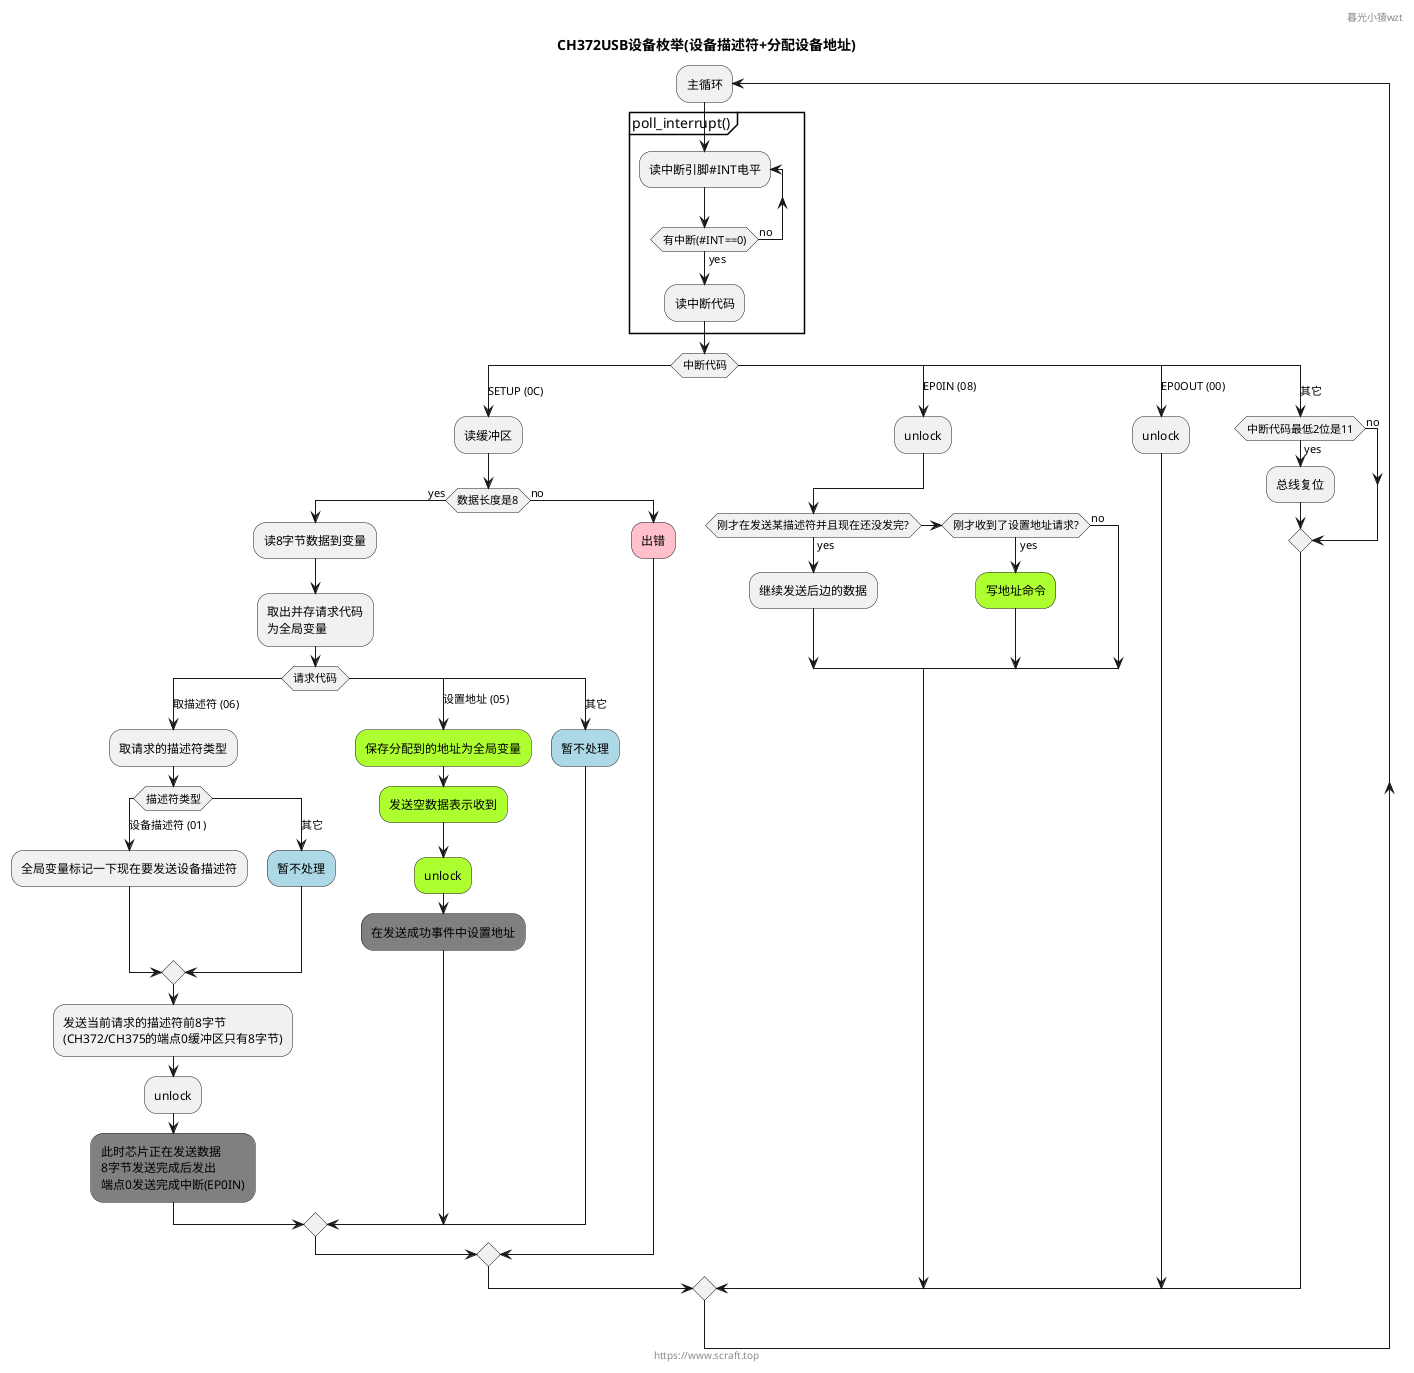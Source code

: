 @startuml 1-struct-stage2

header 暮光小猿wzt
title CH372USB设备枚举(设备描述符+分配设备地址)
footer https://www.scraft.top

repeat :主循环;
  partition poll_interrupt() {
    repeat:读中断引脚#INT电平;
    repeat while (有中断(#INT==0)) is (no) not (yes)
    :读中断代码;
  }
  switch (中断代码)
  case (SETUP (0C))
    :读缓冲区;
    if (数据长度是8) then (yes)
      :读8字节数据到变量;
      :取出并存请求代码
      为全局变量;
      switch (请求代码)
      case (取描述符 (06))
        :取请求的描述符类型;
        switch (描述符类型)
        case (设备描述符 (01))
          :全局变量标记一下现在要发送设备描述符;
        case (其它)
          #lightblue:暂不处理;
        endswitch
        :发送当前请求的描述符前8字节
        (CH372/CH375的端点0缓冲区只有8字节);
        :unlock;
        #gray:此时芯片正在发送数据
        8字节发送完成后发出
        端点0发送完成中断(EP0IN);
      case (设置地址 (05))
        #GreenYellow:保存分配到的地址为全局变量;
        #GreenYellow:发送空数据表示收到;
        #GreenYellow:unlock;
        #Gray:在发送成功事件中设置地址;
      case (其它)
        #lightblue:暂不处理;
      endswitch
    else (no)
      #pink:出错;
    endif
  case (EP0IN (08))
    :unlock;
    if (刚才在发送某描述符并且现在还没发完?) then (yes)
      :继续发送后边的数据;
    elseif (刚才收到了设置地址请求?) then (yes)
      #GreenYellow:写地址命令;
    else (no)
    endif
  case (EP0OUT (00))
    :unlock;
  case (其它)
    if (中断代码最低2位是11) then (yes)
      :总线复位;
    else (no)
    endif
  endswitch

@enduml
